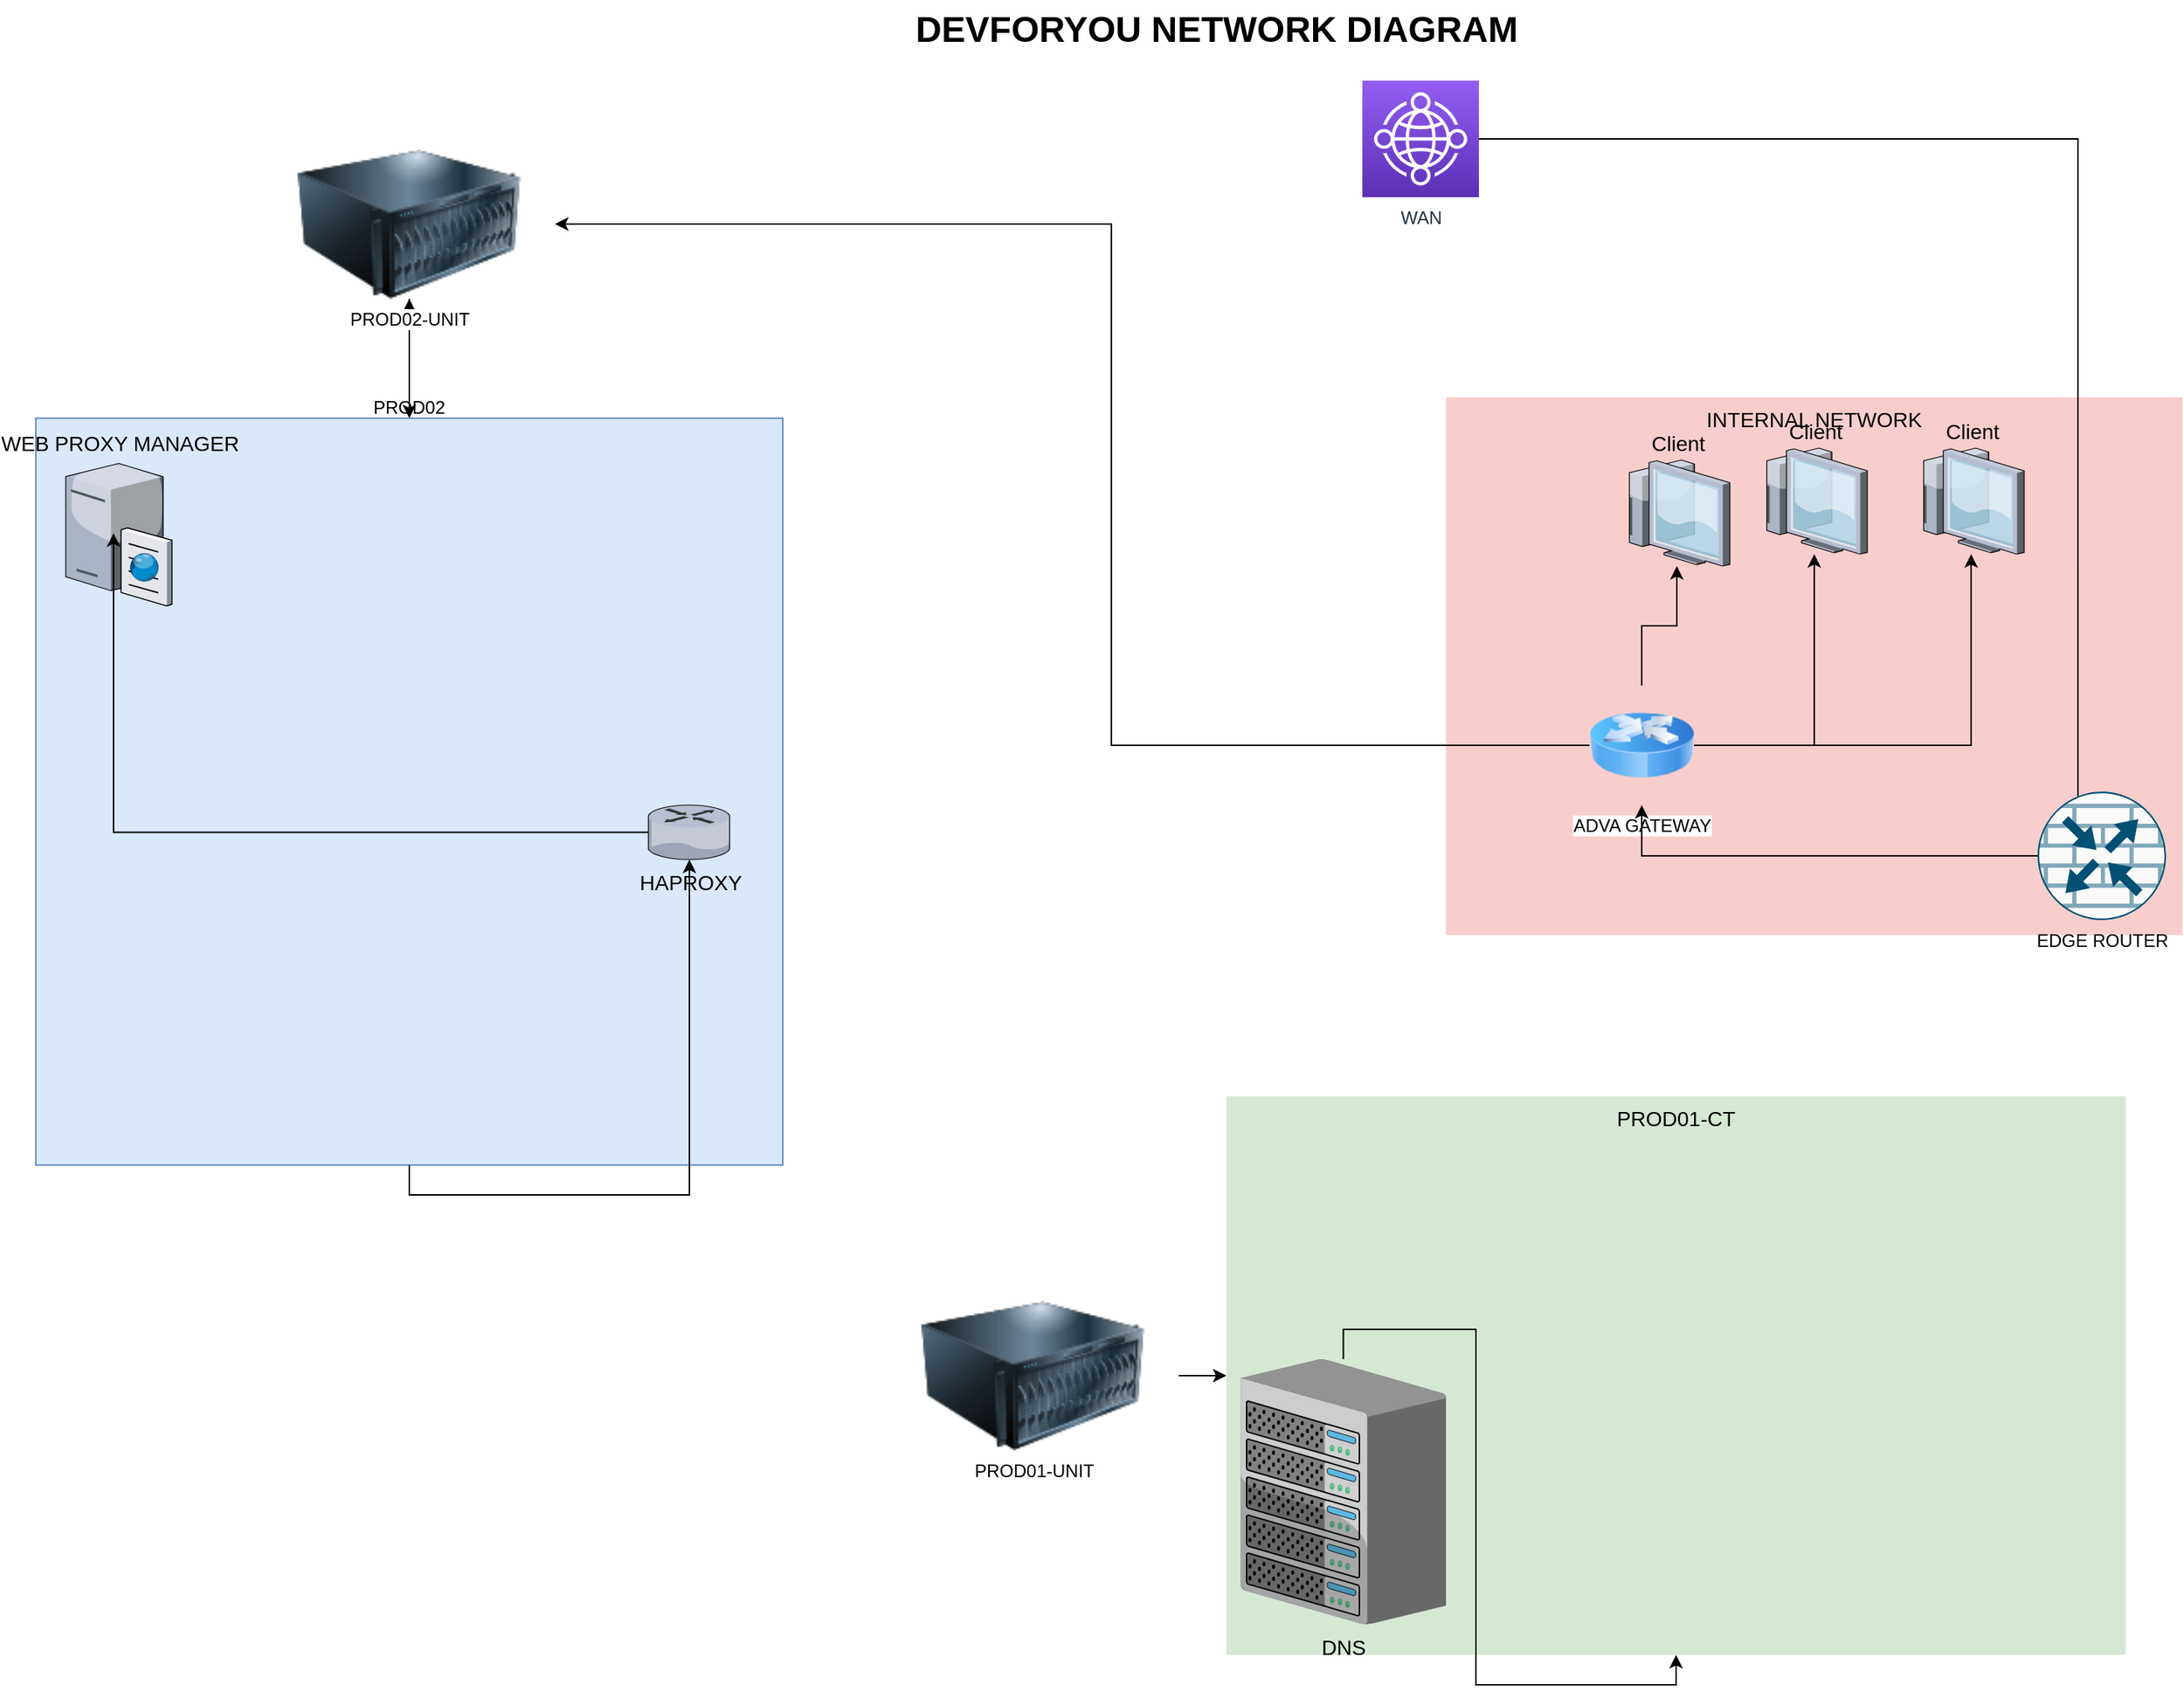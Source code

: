 <mxfile version="21.6.5" type="github">
  <diagram name="Page-1" id="e3a06f82-3646-2815-327d-82caf3d4e204">
    <mxGraphModel dx="1434" dy="771" grid="1" gridSize="10" guides="1" tooltips="1" connect="1" arrows="1" fold="1" page="1" pageScale="1.5" pageWidth="1169" pageHeight="826" background="none" math="0" shadow="0">
      <root>
        <mxCell id="0" style=";html=1;" />
        <mxCell id="1" style=";html=1;" parent="0" />
        <mxCell id="6a7d8f32e03d9370-61" value="INTERNAL NETWORK" style="whiteSpace=wrap;html=1;fillColor=#f8cecc;fontSize=14;strokeColor=none;verticalAlign=top;" parent="1" vertex="1">
          <mxGeometry x="1084" y="296" width="493" height="360" as="geometry" />
        </mxCell>
        <mxCell id="6a7d8f32e03d9370-60" value="PROD01-CT&lt;br&gt;" style="whiteSpace=wrap;html=1;fillColor=#d5e8d4;fontSize=14;strokeColor=none;verticalAlign=top;" parent="1" vertex="1">
          <mxGeometry x="937" y="764" width="602" height="374" as="geometry" />
        </mxCell>
        <mxCell id="YZo__M504asKzx0dwhzR-7" style="edgeStyle=orthogonalEdgeStyle;rounded=0;orthogonalLoop=1;jettySize=auto;html=1;" edge="1" parent="1" source="YZo__M504asKzx0dwhzR-2" target="YZo__M504asKzx0dwhzR-3">
          <mxGeometry relative="1" as="geometry" />
        </mxCell>
        <mxCell id="gzcZ7XhqMTSILQYHEo6I-6" style="edgeStyle=orthogonalEdgeStyle;rounded=0;orthogonalLoop=1;jettySize=auto;html=1;" parent="1" source="6a7d8f32e03d9370-16" target="6a7d8f32e03d9370-60" edge="1">
          <mxGeometry relative="1" as="geometry" />
        </mxCell>
        <mxCell id="6a7d8f32e03d9370-16" value="DNS" style="verticalLabelPosition=bottom;aspect=fixed;html=1;verticalAlign=top;strokeColor=none;shape=mxgraph.citrix.chassis;fillColor=#66B2FF;gradientColor=#0066CC;fontSize=14;" parent="1" vertex="1">
          <mxGeometry x="946.5" y="940" width="137.5" height="177.5" as="geometry" />
        </mxCell>
        <mxCell id="6a7d8f32e03d9370-27" value="Client" style="verticalLabelPosition=top;aspect=fixed;html=1;verticalAlign=bottom;strokeColor=none;shape=mxgraph.citrix.thin_client;fillColor=#66B2FF;gradientColor=#0066CC;fontSize=14;labelPosition=center;align=center;" parent="1" vertex="1">
          <mxGeometry x="1400" y="330" width="71" height="71" as="geometry" />
        </mxCell>
        <mxCell id="6a7d8f32e03d9370-28" value="Client" style="verticalLabelPosition=top;aspect=fixed;html=1;verticalAlign=bottom;strokeColor=none;shape=mxgraph.citrix.thin_client;fillColor=#66B2FF;gradientColor=#0066CC;fontSize=14;labelPosition=center;align=center;" parent="1" vertex="1">
          <mxGeometry x="1295" y="330" width="71" height="71" as="geometry" />
        </mxCell>
        <mxCell id="6a7d8f32e03d9370-29" value="Client" style="verticalLabelPosition=top;aspect=fixed;html=1;verticalAlign=bottom;strokeColor=none;shape=mxgraph.citrix.thin_client;fillColor=#66B2FF;gradientColor=#0066CC;fontSize=14;labelPosition=center;align=center;" parent="1" vertex="1">
          <mxGeometry x="1203" y="338" width="71" height="71" as="geometry" />
        </mxCell>
        <mxCell id="6a7d8f32e03d9370-62" value="DEVFORYOU NETWORK DIAGRAM" style="text;strokeColor=none;fillColor=none;html=1;fontSize=24;fontStyle=1;verticalAlign=middle;align=center;" parent="1" vertex="1">
          <mxGeometry x="499" y="30" width="861" height="40" as="geometry" />
        </mxCell>
        <mxCell id="gzcZ7XhqMTSILQYHEo6I-8" style="edgeStyle=orthogonalEdgeStyle;rounded=0;orthogonalLoop=1;jettySize=auto;html=1;" parent="1" source="gzcZ7XhqMTSILQYHEo6I-2" target="6a7d8f32e03d9370-27" edge="1">
          <mxGeometry relative="1" as="geometry" />
        </mxCell>
        <mxCell id="gzcZ7XhqMTSILQYHEo6I-9" style="edgeStyle=orthogonalEdgeStyle;rounded=0;orthogonalLoop=1;jettySize=auto;html=1;" parent="1" source="gzcZ7XhqMTSILQYHEo6I-2" target="6a7d8f32e03d9370-28" edge="1">
          <mxGeometry relative="1" as="geometry" />
        </mxCell>
        <mxCell id="YZo__M504asKzx0dwhzR-17" style="edgeStyle=orthogonalEdgeStyle;rounded=0;orthogonalLoop=1;jettySize=auto;html=1;" edge="1" parent="1" source="gzcZ7XhqMTSILQYHEo6I-2" target="6a7d8f32e03d9370-29">
          <mxGeometry relative="1" as="geometry" />
        </mxCell>
        <mxCell id="YZo__M504asKzx0dwhzR-19" style="edgeStyle=orthogonalEdgeStyle;rounded=0;orthogonalLoop=1;jettySize=auto;html=1;" edge="1" parent="1" source="gzcZ7XhqMTSILQYHEo6I-2" target="YZo__M504asKzx0dwhzR-3">
          <mxGeometry relative="1" as="geometry">
            <Array as="points">
              <mxPoint x="860" y="529" />
              <mxPoint x="860" y="180" />
            </Array>
          </mxGeometry>
        </mxCell>
        <mxCell id="gzcZ7XhqMTSILQYHEo6I-2" value="ADVA GATEWAY" style="image;html=1;image=img/lib/clip_art/networking/Router_Icon_128x128.png" parent="1" vertex="1">
          <mxGeometry x="1180" y="489" width="70" height="80" as="geometry" />
        </mxCell>
        <mxCell id="YZo__M504asKzx0dwhzR-9" style="edgeStyle=orthogonalEdgeStyle;rounded=0;orthogonalLoop=1;jettySize=auto;html=1;" edge="1" parent="1" source="YZo__M504asKzx0dwhzR-3" target="YZo__M504asKzx0dwhzR-2">
          <mxGeometry relative="1" as="geometry" />
        </mxCell>
        <mxCell id="YZo__M504asKzx0dwhzR-3" value="PROD02-UNIT" style="image;html=1;image=img/lib/clip_art/computers/Server_128x128.png" vertex="1" parent="1">
          <mxGeometry x="292.5" y="130" width="195" height="100" as="geometry" />
        </mxCell>
        <mxCell id="YZo__M504asKzx0dwhzR-6" style="edgeStyle=orthogonalEdgeStyle;rounded=0;orthogonalLoop=1;jettySize=auto;html=1;" edge="1" parent="1" source="YZo__M504asKzx0dwhzR-4" target="6a7d8f32e03d9370-60">
          <mxGeometry relative="1" as="geometry" />
        </mxCell>
        <mxCell id="YZo__M504asKzx0dwhzR-4" value="PROD01-UNIT" style="image;html=1;image=img/lib/clip_art/computers/Server_128x128.png" vertex="1" parent="1">
          <mxGeometry x="710" y="901" width="195" height="100" as="geometry" />
        </mxCell>
        <mxCell id="YZo__M504asKzx0dwhzR-2" value="PROD02" style="whiteSpace=wrap;html=1;aspect=fixed;fillColor=#dae8fc;strokeColor=#6c8ebf;horizontal=1;spacing=0;labelPosition=center;verticalLabelPosition=top;align=center;verticalAlign=bottom;" vertex="1" parent="1">
          <mxGeometry x="140" y="310" width="500" height="500" as="geometry" />
        </mxCell>
        <mxCell id="YZo__M504asKzx0dwhzR-14" style="edgeStyle=orthogonalEdgeStyle;rounded=0;orthogonalLoop=1;jettySize=auto;html=1;entryX=0.314;entryY=0.523;entryDx=0;entryDy=0;entryPerimeter=0;" edge="1" parent="1" source="YZo__M504asKzx0dwhzR-11" target="YZo__M504asKzx0dwhzR-13">
          <mxGeometry relative="1" as="geometry" />
        </mxCell>
        <mxCell id="YZo__M504asKzx0dwhzR-11" value="WAN" style="sketch=0;points=[[0,0,0],[0.25,0,0],[0.5,0,0],[0.75,0,0],[1,0,0],[0,1,0],[0.25,1,0],[0.5,1,0],[0.75,1,0],[1,1,0],[0,0.25,0],[0,0.5,0],[0,0.75,0],[1,0.25,0],[1,0.5,0],[1,0.75,0]];outlineConnect=0;fontColor=#232F3E;gradientColor=#945DF2;gradientDirection=north;fillColor=#5A30B5;strokeColor=#ffffff;dashed=0;verticalLabelPosition=bottom;verticalAlign=top;align=center;html=1;fontSize=12;fontStyle=0;aspect=fixed;shape=mxgraph.aws4.resourceIcon;resIcon=mxgraph.aws4.cloud_wan;" vertex="1" parent="1">
          <mxGeometry x="1028" y="84" width="78" height="78" as="geometry" />
        </mxCell>
        <mxCell id="YZo__M504asKzx0dwhzR-15" style="edgeStyle=orthogonalEdgeStyle;rounded=0;orthogonalLoop=1;jettySize=auto;html=1;" edge="1" parent="1" source="YZo__M504asKzx0dwhzR-13" target="gzcZ7XhqMTSILQYHEo6I-2">
          <mxGeometry relative="1" as="geometry">
            <Array as="points">
              <mxPoint x="1215" y="603" />
            </Array>
          </mxGeometry>
        </mxCell>
        <mxCell id="YZo__M504asKzx0dwhzR-13" value="EDGE ROUTER" style="sketch=0;points=[[0.5,0,0],[1,0.5,0],[0.5,1,0],[0,0.5,0],[0.145,0.145,0],[0.856,0.145,0],[0.855,0.856,0],[0.145,0.855,0]];verticalLabelPosition=bottom;html=1;verticalAlign=top;aspect=fixed;align=center;pointerEvents=1;shape=mxgraph.cisco19.rect;prIcon=router_with_firewall;fillColor=#FAFAFA;strokeColor=#005073;" vertex="1" parent="1">
          <mxGeometry x="1480" y="560" width="86" height="86" as="geometry" />
        </mxCell>
        <mxCell id="6a7d8f32e03d9370-15" value="WEB PROXY MANAGER" style="verticalLabelPosition=top;aspect=fixed;html=1;verticalAlign=bottom;strokeColor=none;shape=mxgraph.citrix.cache_server;fillColor=#66B2FF;gradientColor=#0066CC;fontSize=14;labelPosition=center;align=center;" parent="1" vertex="1">
          <mxGeometry x="160" y="338" width="71" height="97.5" as="geometry" />
        </mxCell>
        <mxCell id="YZo__M504asKzx0dwhzR-21" style="edgeStyle=orthogonalEdgeStyle;rounded=0;orthogonalLoop=1;jettySize=auto;html=1;entryX=0.451;entryY=0.503;entryDx=0;entryDy=0;entryPerimeter=0;" edge="1" parent="1" source="6a7d8f32e03d9370-13" target="6a7d8f32e03d9370-15">
          <mxGeometry relative="1" as="geometry" />
        </mxCell>
        <mxCell id="6a7d8f32e03d9370-13" value="HAPROXY" style="verticalLabelPosition=bottom;aspect=fixed;html=1;verticalAlign=top;strokeColor=none;shape=mxgraph.citrix.router;fillColor=#66B2FF;gradientColor=#0066CC;fontSize=14;" parent="1" vertex="1">
          <mxGeometry x="550" y="569" width="55" height="36.5" as="geometry" />
        </mxCell>
        <mxCell id="YZo__M504asKzx0dwhzR-20" style="edgeStyle=orthogonalEdgeStyle;rounded=0;orthogonalLoop=1;jettySize=auto;html=1;" edge="1" parent="1" source="YZo__M504asKzx0dwhzR-2" target="6a7d8f32e03d9370-13">
          <mxGeometry relative="1" as="geometry" />
        </mxCell>
      </root>
    </mxGraphModel>
  </diagram>
</mxfile>
